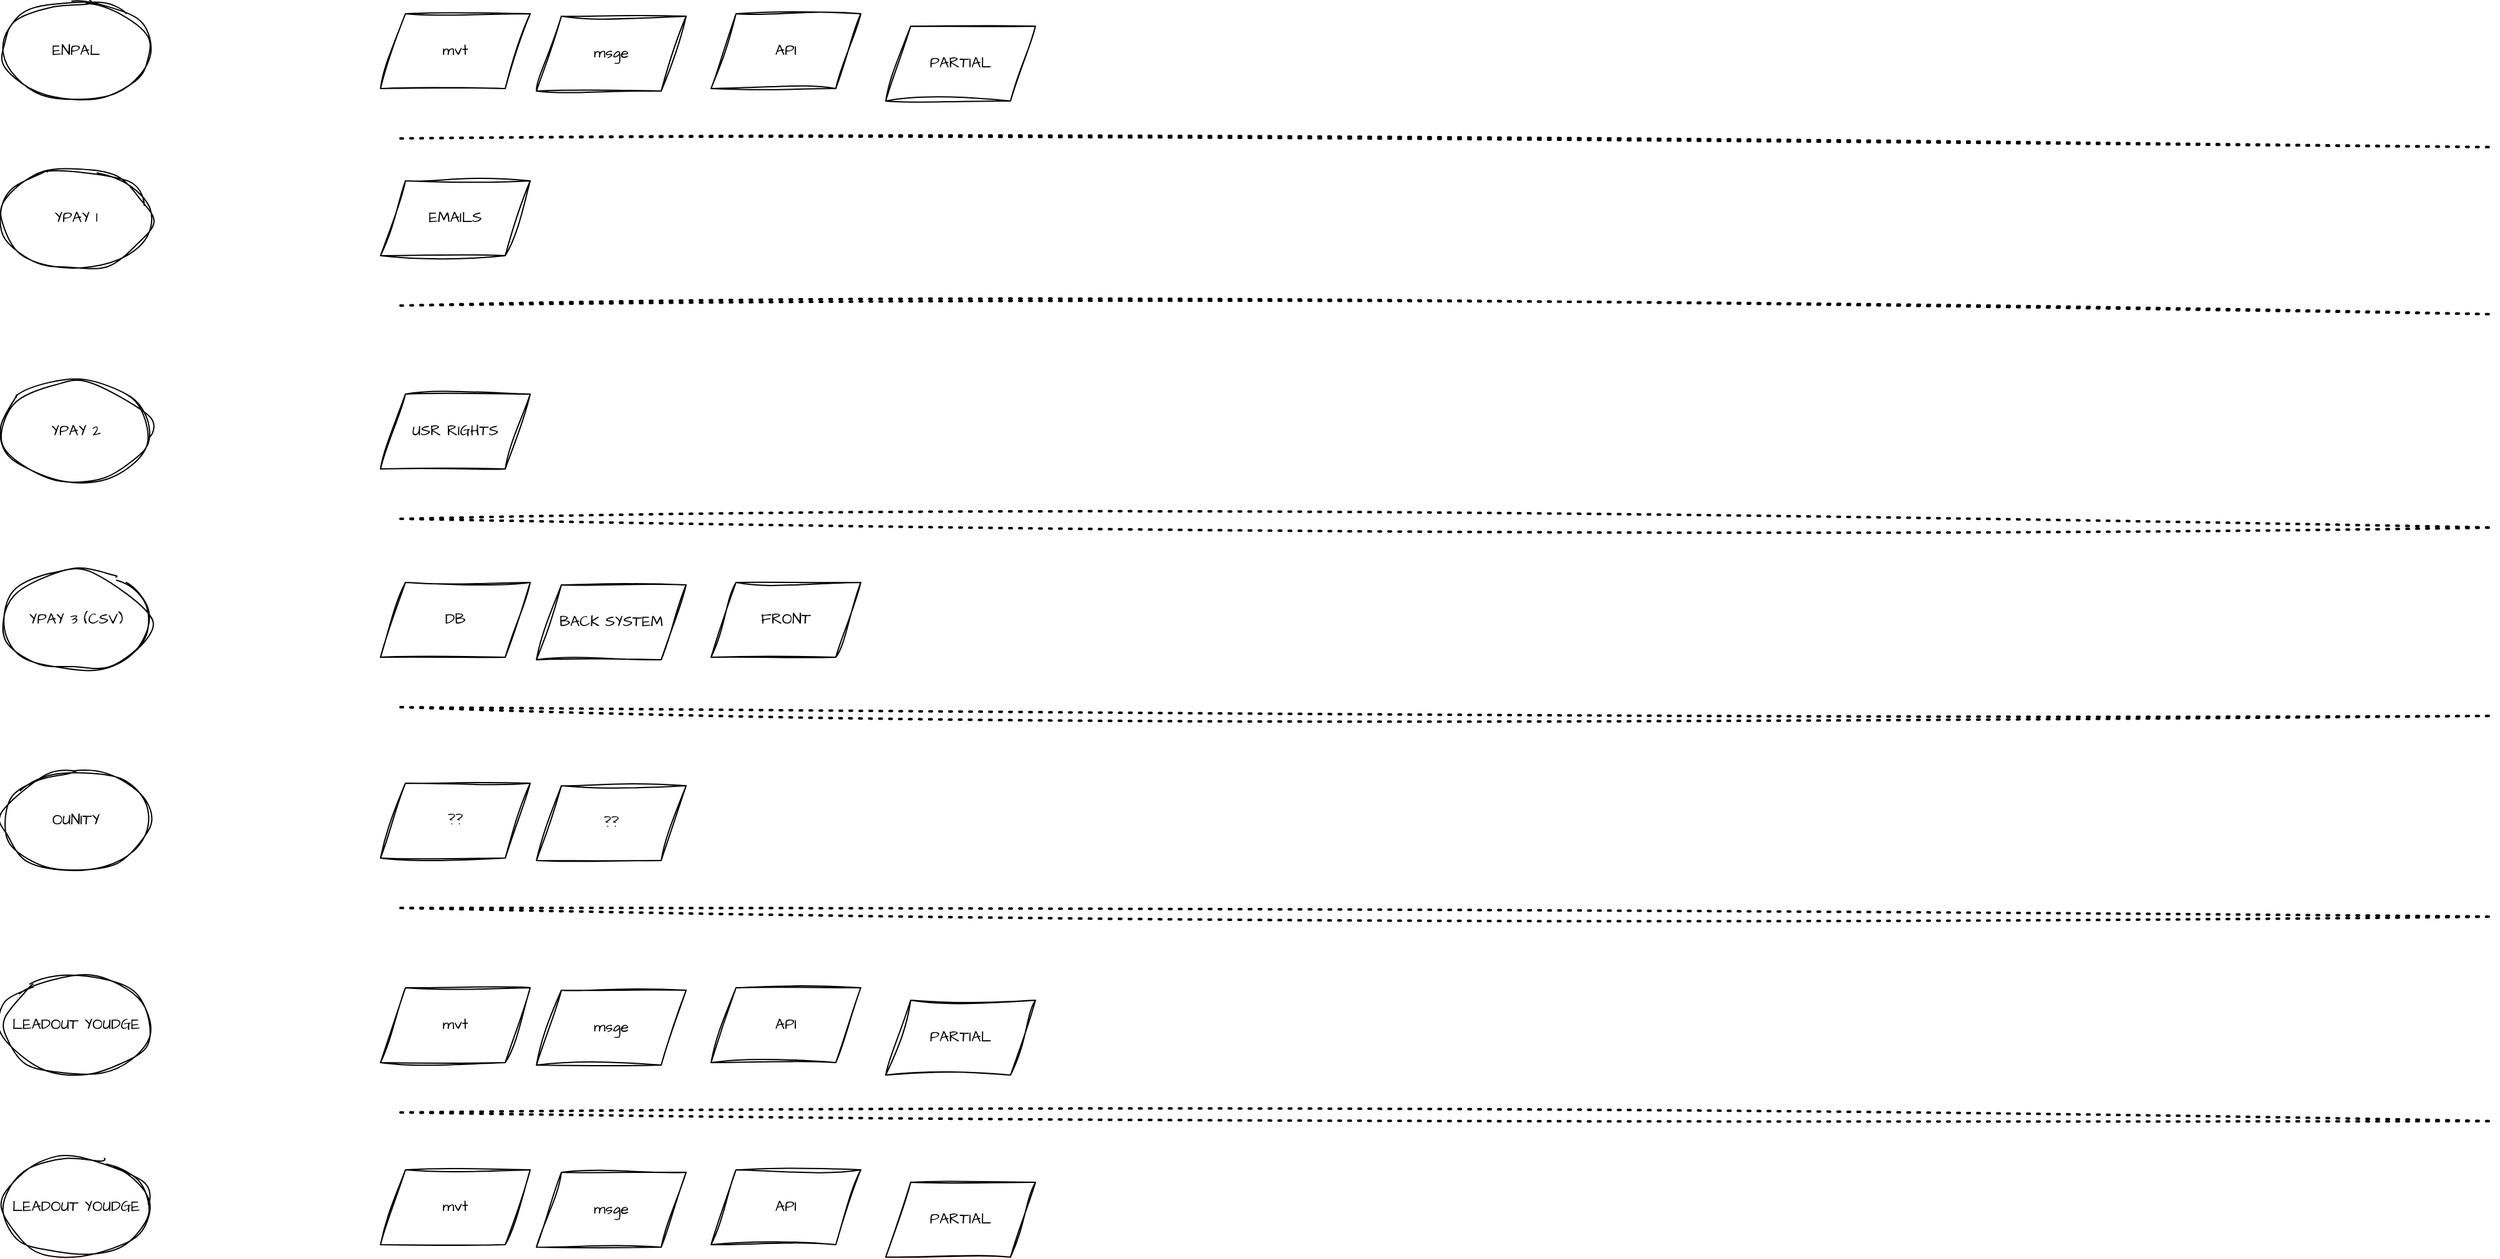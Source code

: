 <mxfile version="24.4.4" type="github">
  <diagram name="Page-1" id="-bng-8_CXfdYZ9Ww8Rjs">
    <mxGraphModel dx="2026" dy="782" grid="0" gridSize="10" guides="1" tooltips="1" connect="1" arrows="1" fold="1" page="0" pageScale="1" pageWidth="827" pageHeight="1169" math="0" shadow="0">
      <root>
        <mxCell id="0" />
        <mxCell id="1" parent="0" />
        <mxCell id="DKsgFudBM3l7yoVTpJLC-1" value="" style="endArrow=none;dashed=1;html=1;dashPattern=1 3;strokeWidth=2;rounded=0;sketch=1;hachureGap=4;jiggle=2;curveFitting=1;fontFamily=Architects Daughter;fontSource=https%3A%2F%2Ffonts.googleapis.com%2Fcss%3Ffamily%3DArchitects%2BDaughter;" edge="1" parent="1">
          <mxGeometry width="50" height="50" relative="1" as="geometry">
            <mxPoint x="-286" y="168" as="sourcePoint" />
            <mxPoint x="1393.6" y="175" as="targetPoint" />
          </mxGeometry>
        </mxCell>
        <mxCell id="DKsgFudBM3l7yoVTpJLC-2" value="ENPAL" style="ellipse;whiteSpace=wrap;html=1;sketch=1;hachureGap=4;jiggle=2;curveFitting=1;fontFamily=Architects Daughter;fontSource=https%3A%2F%2Ffonts.googleapis.com%2Fcss%3Ffamily%3DArchitects%2BDaughter;" vertex="1" parent="1">
          <mxGeometry x="-606" y="58" width="120" height="80" as="geometry" />
        </mxCell>
        <mxCell id="DKsgFudBM3l7yoVTpJLC-3" value="mvt" style="shape=parallelogram;perimeter=parallelogramPerimeter;whiteSpace=wrap;html=1;fixedSize=1;sketch=1;hachureGap=4;jiggle=2;curveFitting=1;fontFamily=Architects Daughter;fontSource=https%3A%2F%2Ffonts.googleapis.com%2Fcss%3Ffamily%3DArchitects%2BDaughter;" vertex="1" parent="1">
          <mxGeometry x="-302" y="68" width="120" height="60" as="geometry" />
        </mxCell>
        <mxCell id="DKsgFudBM3l7yoVTpJLC-4" value="msge" style="shape=parallelogram;perimeter=parallelogramPerimeter;whiteSpace=wrap;html=1;fixedSize=1;sketch=1;hachureGap=4;jiggle=2;curveFitting=1;fontFamily=Architects Daughter;fontSource=https%3A%2F%2Ffonts.googleapis.com%2Fcss%3Ffamily%3DArchitects%2BDaughter;" vertex="1" parent="1">
          <mxGeometry x="-177" y="70" width="120" height="60" as="geometry" />
        </mxCell>
        <mxCell id="DKsgFudBM3l7yoVTpJLC-6" value="API" style="shape=parallelogram;perimeter=parallelogramPerimeter;whiteSpace=wrap;html=1;fixedSize=1;sketch=1;hachureGap=4;jiggle=2;curveFitting=1;fontFamily=Architects Daughter;fontSource=https%3A%2F%2Ffonts.googleapis.com%2Fcss%3Ffamily%3DArchitects%2BDaughter;" vertex="1" parent="1">
          <mxGeometry x="-37" y="68" width="120" height="60" as="geometry" />
        </mxCell>
        <mxCell id="DKsgFudBM3l7yoVTpJLC-7" value="PARTIAL" style="shape=parallelogram;perimeter=parallelogramPerimeter;whiteSpace=wrap;html=1;fixedSize=1;sketch=1;hachureGap=4;jiggle=2;curveFitting=1;fontFamily=Architects Daughter;fontSource=https%3A%2F%2Ffonts.googleapis.com%2Fcss%3Ffamily%3DArchitects%2BDaughter;" vertex="1" parent="1">
          <mxGeometry x="103" y="78" width="120" height="60" as="geometry" />
        </mxCell>
        <mxCell id="DKsgFudBM3l7yoVTpJLC-8" value="" style="endArrow=none;dashed=1;html=1;dashPattern=1 3;strokeWidth=2;rounded=0;sketch=1;hachureGap=4;jiggle=2;curveFitting=1;fontFamily=Architects Daughter;fontSource=https%3A%2F%2Ffonts.googleapis.com%2Fcss%3Ffamily%3DArchitects%2BDaughter;" edge="1" parent="1">
          <mxGeometry width="50" height="50" relative="1" as="geometry">
            <mxPoint x="-286" y="302" as="sourcePoint" />
            <mxPoint x="1393.6" y="309" as="targetPoint" />
          </mxGeometry>
        </mxCell>
        <mxCell id="DKsgFudBM3l7yoVTpJLC-9" value="YPAY 1" style="ellipse;whiteSpace=wrap;html=1;sketch=1;hachureGap=4;jiggle=2;curveFitting=1;fontFamily=Architects Daughter;fontSource=https%3A%2F%2Ffonts.googleapis.com%2Fcss%3Ffamily%3DArchitects%2BDaughter;" vertex="1" parent="1">
          <mxGeometry x="-606" y="192" width="120" height="80" as="geometry" />
        </mxCell>
        <mxCell id="DKsgFudBM3l7yoVTpJLC-10" value="EMAILS" style="shape=parallelogram;perimeter=parallelogramPerimeter;whiteSpace=wrap;html=1;fixedSize=1;sketch=1;hachureGap=4;jiggle=2;curveFitting=1;fontFamily=Architects Daughter;fontSource=https%3A%2F%2Ffonts.googleapis.com%2Fcss%3Ffamily%3DArchitects%2BDaughter;" vertex="1" parent="1">
          <mxGeometry x="-302" y="202" width="120" height="60" as="geometry" />
        </mxCell>
        <mxCell id="DKsgFudBM3l7yoVTpJLC-14" value="" style="endArrow=none;dashed=1;html=1;dashPattern=1 3;strokeWidth=2;rounded=0;sketch=1;hachureGap=4;jiggle=2;curveFitting=1;fontFamily=Architects Daughter;fontSource=https%3A%2F%2Ffonts.googleapis.com%2Fcss%3Ffamily%3DArchitects%2BDaughter;" edge="1" parent="1">
          <mxGeometry width="50" height="50" relative="1" as="geometry">
            <mxPoint x="-286" y="473" as="sourcePoint" />
            <mxPoint x="1393.6" y="480" as="targetPoint" />
          </mxGeometry>
        </mxCell>
        <mxCell id="DKsgFudBM3l7yoVTpJLC-15" value="YPAY 2" style="ellipse;whiteSpace=wrap;html=1;sketch=1;hachureGap=4;jiggle=2;curveFitting=1;fontFamily=Architects Daughter;fontSource=https%3A%2F%2Ffonts.googleapis.com%2Fcss%3Ffamily%3DArchitects%2BDaughter;" vertex="1" parent="1">
          <mxGeometry x="-606" y="363" width="120" height="80" as="geometry" />
        </mxCell>
        <mxCell id="DKsgFudBM3l7yoVTpJLC-16" value="USR RIGHTS" style="shape=parallelogram;perimeter=parallelogramPerimeter;whiteSpace=wrap;html=1;fixedSize=1;sketch=1;hachureGap=4;jiggle=2;curveFitting=1;fontFamily=Architects Daughter;fontSource=https%3A%2F%2Ffonts.googleapis.com%2Fcss%3Ffamily%3DArchitects%2BDaughter;" vertex="1" parent="1">
          <mxGeometry x="-302" y="373" width="120" height="60" as="geometry" />
        </mxCell>
        <mxCell id="DKsgFudBM3l7yoVTpJLC-20" value="" style="endArrow=none;dashed=1;html=1;dashPattern=1 3;strokeWidth=2;rounded=0;sketch=1;hachureGap=4;jiggle=2;curveFitting=1;fontFamily=Architects Daughter;fontSource=https%3A%2F%2Ffonts.googleapis.com%2Fcss%3Ffamily%3DArchitects%2BDaughter;" edge="1" parent="1">
          <mxGeometry width="50" height="50" relative="1" as="geometry">
            <mxPoint x="-286" y="624" as="sourcePoint" />
            <mxPoint x="1393.6" y="631" as="targetPoint" />
          </mxGeometry>
        </mxCell>
        <mxCell id="DKsgFudBM3l7yoVTpJLC-21" value="YPAY 3 (CSV)" style="ellipse;whiteSpace=wrap;html=1;sketch=1;hachureGap=4;jiggle=2;curveFitting=1;fontFamily=Architects Daughter;fontSource=https%3A%2F%2Ffonts.googleapis.com%2Fcss%3Ffamily%3DArchitects%2BDaughter;" vertex="1" parent="1">
          <mxGeometry x="-606" y="514" width="120" height="80" as="geometry" />
        </mxCell>
        <mxCell id="DKsgFudBM3l7yoVTpJLC-22" value="DB" style="shape=parallelogram;perimeter=parallelogramPerimeter;whiteSpace=wrap;html=1;fixedSize=1;sketch=1;hachureGap=4;jiggle=2;curveFitting=1;fontFamily=Architects Daughter;fontSource=https%3A%2F%2Ffonts.googleapis.com%2Fcss%3Ffamily%3DArchitects%2BDaughter;" vertex="1" parent="1">
          <mxGeometry x="-302" y="524" width="120" height="60" as="geometry" />
        </mxCell>
        <mxCell id="DKsgFudBM3l7yoVTpJLC-23" value="BACK SYSTEM" style="shape=parallelogram;perimeter=parallelogramPerimeter;whiteSpace=wrap;html=1;fixedSize=1;sketch=1;hachureGap=4;jiggle=2;curveFitting=1;fontFamily=Architects Daughter;fontSource=https%3A%2F%2Ffonts.googleapis.com%2Fcss%3Ffamily%3DArchitects%2BDaughter;" vertex="1" parent="1">
          <mxGeometry x="-177" y="526" width="120" height="60" as="geometry" />
        </mxCell>
        <mxCell id="DKsgFudBM3l7yoVTpJLC-24" value="FRONT" style="shape=parallelogram;perimeter=parallelogramPerimeter;whiteSpace=wrap;html=1;fixedSize=1;sketch=1;hachureGap=4;jiggle=2;curveFitting=1;fontFamily=Architects Daughter;fontSource=https%3A%2F%2Ffonts.googleapis.com%2Fcss%3Ffamily%3DArchitects%2BDaughter;" vertex="1" parent="1">
          <mxGeometry x="-37" y="524" width="120" height="60" as="geometry" />
        </mxCell>
        <mxCell id="DKsgFudBM3l7yoVTpJLC-27" value="" style="endArrow=none;dashed=1;html=1;dashPattern=1 3;strokeWidth=2;rounded=0;sketch=1;hachureGap=4;jiggle=2;curveFitting=1;fontFamily=Architects Daughter;fontSource=https%3A%2F%2Ffonts.googleapis.com%2Fcss%3Ffamily%3DArchitects%2BDaughter;" edge="1" parent="1">
          <mxGeometry width="50" height="50" relative="1" as="geometry">
            <mxPoint x="-286" y="785" as="sourcePoint" />
            <mxPoint x="1393.6" y="792" as="targetPoint" />
          </mxGeometry>
        </mxCell>
        <mxCell id="DKsgFudBM3l7yoVTpJLC-28" value="OUNITY" style="ellipse;whiteSpace=wrap;html=1;sketch=1;hachureGap=4;jiggle=2;curveFitting=1;fontFamily=Architects Daughter;fontSource=https%3A%2F%2Ffonts.googleapis.com%2Fcss%3Ffamily%3DArchitects%2BDaughter;" vertex="1" parent="1">
          <mxGeometry x="-606" y="675" width="120" height="80" as="geometry" />
        </mxCell>
        <mxCell id="DKsgFudBM3l7yoVTpJLC-29" value="??" style="shape=parallelogram;perimeter=parallelogramPerimeter;whiteSpace=wrap;html=1;fixedSize=1;sketch=1;hachureGap=4;jiggle=2;curveFitting=1;fontFamily=Architects Daughter;fontSource=https%3A%2F%2Ffonts.googleapis.com%2Fcss%3Ffamily%3DArchitects%2BDaughter;" vertex="1" parent="1">
          <mxGeometry x="-302" y="685" width="120" height="60" as="geometry" />
        </mxCell>
        <mxCell id="DKsgFudBM3l7yoVTpJLC-30" value="??" style="shape=parallelogram;perimeter=parallelogramPerimeter;whiteSpace=wrap;html=1;fixedSize=1;sketch=1;hachureGap=4;jiggle=2;curveFitting=1;fontFamily=Architects Daughter;fontSource=https%3A%2F%2Ffonts.googleapis.com%2Fcss%3Ffamily%3DArchitects%2BDaughter;" vertex="1" parent="1">
          <mxGeometry x="-177" y="687" width="120" height="60" as="geometry" />
        </mxCell>
        <mxCell id="DKsgFudBM3l7yoVTpJLC-33" value="" style="endArrow=none;dashed=1;html=1;dashPattern=1 3;strokeWidth=2;rounded=0;sketch=1;hachureGap=4;jiggle=2;curveFitting=1;fontFamily=Architects Daughter;fontSource=https%3A%2F%2Ffonts.googleapis.com%2Fcss%3Ffamily%3DArchitects%2BDaughter;" edge="1" parent="1">
          <mxGeometry width="50" height="50" relative="1" as="geometry">
            <mxPoint x="-286" y="949" as="sourcePoint" />
            <mxPoint x="1393.6" y="956" as="targetPoint" />
          </mxGeometry>
        </mxCell>
        <mxCell id="DKsgFudBM3l7yoVTpJLC-34" value="LEADOUT YOUDGE" style="ellipse;whiteSpace=wrap;html=1;sketch=1;hachureGap=4;jiggle=2;curveFitting=1;fontFamily=Architects Daughter;fontSource=https%3A%2F%2Ffonts.googleapis.com%2Fcss%3Ffamily%3DArchitects%2BDaughter;" vertex="1" parent="1">
          <mxGeometry x="-606" y="839" width="120" height="80" as="geometry" />
        </mxCell>
        <mxCell id="DKsgFudBM3l7yoVTpJLC-35" value="mvt" style="shape=parallelogram;perimeter=parallelogramPerimeter;whiteSpace=wrap;html=1;fixedSize=1;sketch=1;hachureGap=4;jiggle=2;curveFitting=1;fontFamily=Architects Daughter;fontSource=https%3A%2F%2Ffonts.googleapis.com%2Fcss%3Ffamily%3DArchitects%2BDaughter;" vertex="1" parent="1">
          <mxGeometry x="-302" y="849" width="120" height="60" as="geometry" />
        </mxCell>
        <mxCell id="DKsgFudBM3l7yoVTpJLC-36" value="msge" style="shape=parallelogram;perimeter=parallelogramPerimeter;whiteSpace=wrap;html=1;fixedSize=1;sketch=1;hachureGap=4;jiggle=2;curveFitting=1;fontFamily=Architects Daughter;fontSource=https%3A%2F%2Ffonts.googleapis.com%2Fcss%3Ffamily%3DArchitects%2BDaughter;" vertex="1" parent="1">
          <mxGeometry x="-177" y="851" width="120" height="60" as="geometry" />
        </mxCell>
        <mxCell id="DKsgFudBM3l7yoVTpJLC-37" value="API" style="shape=parallelogram;perimeter=parallelogramPerimeter;whiteSpace=wrap;html=1;fixedSize=1;sketch=1;hachureGap=4;jiggle=2;curveFitting=1;fontFamily=Architects Daughter;fontSource=https%3A%2F%2Ffonts.googleapis.com%2Fcss%3Ffamily%3DArchitects%2BDaughter;" vertex="1" parent="1">
          <mxGeometry x="-37" y="849" width="120" height="60" as="geometry" />
        </mxCell>
        <mxCell id="DKsgFudBM3l7yoVTpJLC-38" value="PARTIAL" style="shape=parallelogram;perimeter=parallelogramPerimeter;whiteSpace=wrap;html=1;fixedSize=1;sketch=1;hachureGap=4;jiggle=2;curveFitting=1;fontFamily=Architects Daughter;fontSource=https%3A%2F%2Ffonts.googleapis.com%2Fcss%3Ffamily%3DArchitects%2BDaughter;" vertex="1" parent="1">
          <mxGeometry x="103" y="859" width="120" height="60" as="geometry" />
        </mxCell>
        <mxCell id="DKsgFudBM3l7yoVTpJLC-39" value="LEADOUT YOUDGE" style="ellipse;whiteSpace=wrap;html=1;sketch=1;hachureGap=4;jiggle=2;curveFitting=1;fontFamily=Architects Daughter;fontSource=https%3A%2F%2Ffonts.googleapis.com%2Fcss%3Ffamily%3DArchitects%2BDaughter;" vertex="1" parent="1">
          <mxGeometry x="-606" y="985" width="120" height="80" as="geometry" />
        </mxCell>
        <mxCell id="DKsgFudBM3l7yoVTpJLC-40" value="mvt" style="shape=parallelogram;perimeter=parallelogramPerimeter;whiteSpace=wrap;html=1;fixedSize=1;sketch=1;hachureGap=4;jiggle=2;curveFitting=1;fontFamily=Architects Daughter;fontSource=https%3A%2F%2Ffonts.googleapis.com%2Fcss%3Ffamily%3DArchitects%2BDaughter;" vertex="1" parent="1">
          <mxGeometry x="-302" y="995" width="120" height="60" as="geometry" />
        </mxCell>
        <mxCell id="DKsgFudBM3l7yoVTpJLC-41" value="msge" style="shape=parallelogram;perimeter=parallelogramPerimeter;whiteSpace=wrap;html=1;fixedSize=1;sketch=1;hachureGap=4;jiggle=2;curveFitting=1;fontFamily=Architects Daughter;fontSource=https%3A%2F%2Ffonts.googleapis.com%2Fcss%3Ffamily%3DArchitects%2BDaughter;" vertex="1" parent="1">
          <mxGeometry x="-177" y="997" width="120" height="60" as="geometry" />
        </mxCell>
        <mxCell id="DKsgFudBM3l7yoVTpJLC-42" value="API" style="shape=parallelogram;perimeter=parallelogramPerimeter;whiteSpace=wrap;html=1;fixedSize=1;sketch=1;hachureGap=4;jiggle=2;curveFitting=1;fontFamily=Architects Daughter;fontSource=https%3A%2F%2Ffonts.googleapis.com%2Fcss%3Ffamily%3DArchitects%2BDaughter;" vertex="1" parent="1">
          <mxGeometry x="-37" y="995" width="120" height="60" as="geometry" />
        </mxCell>
        <mxCell id="DKsgFudBM3l7yoVTpJLC-43" value="PARTIAL" style="shape=parallelogram;perimeter=parallelogramPerimeter;whiteSpace=wrap;html=1;fixedSize=1;sketch=1;hachureGap=4;jiggle=2;curveFitting=1;fontFamily=Architects Daughter;fontSource=https%3A%2F%2Ffonts.googleapis.com%2Fcss%3Ffamily%3DArchitects%2BDaughter;" vertex="1" parent="1">
          <mxGeometry x="103" y="1005" width="120" height="60" as="geometry" />
        </mxCell>
      </root>
    </mxGraphModel>
  </diagram>
</mxfile>
